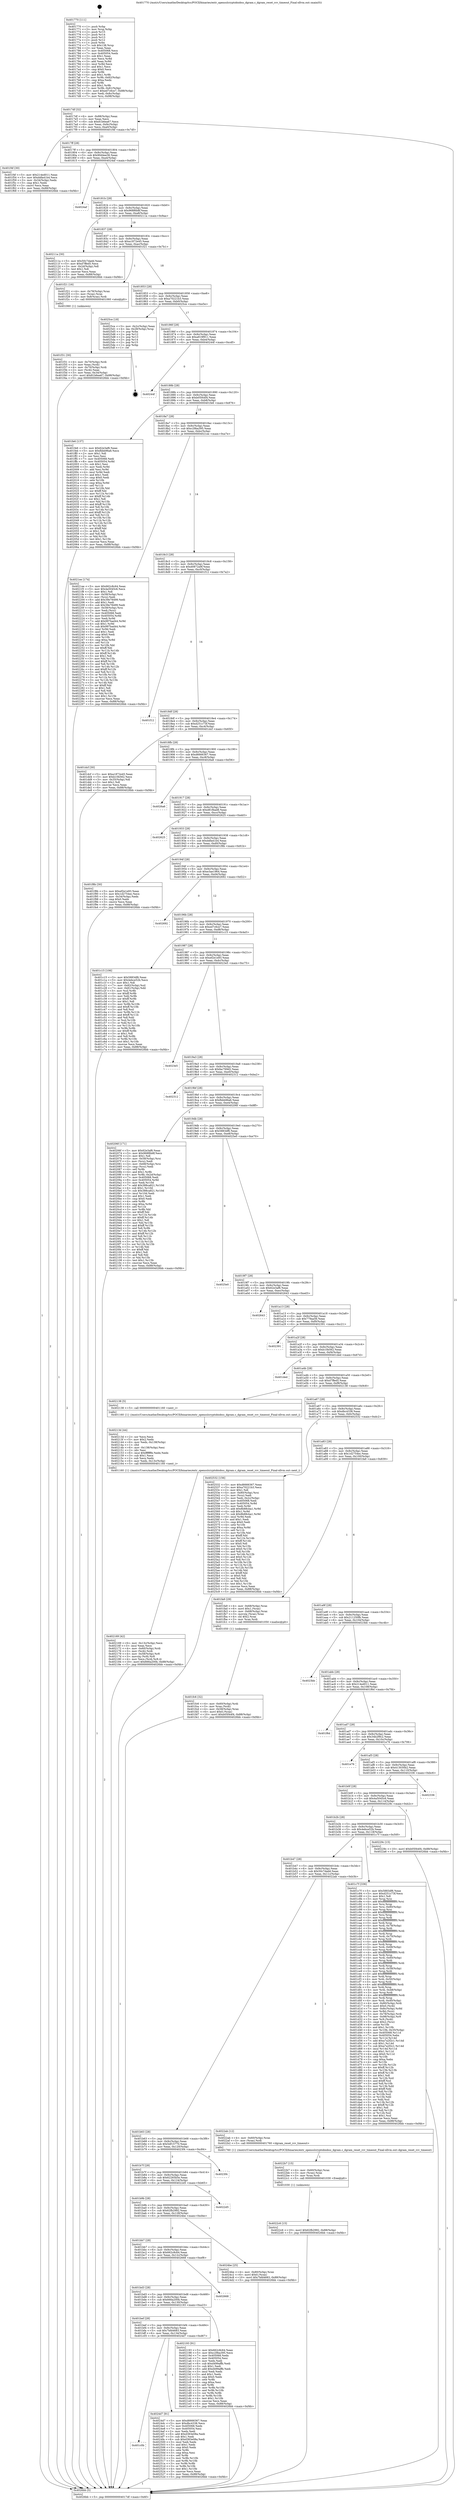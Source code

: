 digraph "0x401770" {
  label = "0x401770 (/mnt/c/Users/mathe/Desktop/tcc/POCII/binaries/extr_opensslcryptobiobss_dgram.c_dgram_reset_rcv_timeout_Final-ollvm.out::main(0))"
  labelloc = "t"
  node[shape=record]

  Entry [label="",width=0.3,height=0.3,shape=circle,fillcolor=black,style=filled]
  "0x4017df" [label="{
     0x4017df [32]\l
     | [instrs]\l
     &nbsp;&nbsp;0x4017df \<+6\>: mov -0x88(%rbp),%eax\l
     &nbsp;&nbsp;0x4017e5 \<+2\>: mov %eax,%ecx\l
     &nbsp;&nbsp;0x4017e7 \<+6\>: sub $0x81b6ea67,%ecx\l
     &nbsp;&nbsp;0x4017ed \<+6\>: mov %eax,-0x9c(%rbp)\l
     &nbsp;&nbsp;0x4017f3 \<+6\>: mov %ecx,-0xa0(%rbp)\l
     &nbsp;&nbsp;0x4017f9 \<+6\>: je 0000000000401f4f \<main+0x7df\>\l
  }"]
  "0x401f4f" [label="{
     0x401f4f [30]\l
     | [instrs]\l
     &nbsp;&nbsp;0x401f4f \<+5\>: mov $0x214ed011,%eax\l
     &nbsp;&nbsp;0x401f54 \<+5\>: mov $0xddfa41b4,%ecx\l
     &nbsp;&nbsp;0x401f59 \<+3\>: mov -0x34(%rbp),%edx\l
     &nbsp;&nbsp;0x401f5c \<+3\>: cmp $0x1,%edx\l
     &nbsp;&nbsp;0x401f5f \<+3\>: cmovl %ecx,%eax\l
     &nbsp;&nbsp;0x401f62 \<+6\>: mov %eax,-0x88(%rbp)\l
     &nbsp;&nbsp;0x401f68 \<+5\>: jmp 00000000004026bb \<main+0xf4b\>\l
  }"]
  "0x4017ff" [label="{
     0x4017ff [28]\l
     | [instrs]\l
     &nbsp;&nbsp;0x4017ff \<+5\>: jmp 0000000000401804 \<main+0x94\>\l
     &nbsp;&nbsp;0x401804 \<+6\>: mov -0x9c(%rbp),%eax\l
     &nbsp;&nbsp;0x40180a \<+5\>: sub $0x90d4ee36,%eax\l
     &nbsp;&nbsp;0x40180f \<+6\>: mov %eax,-0xa4(%rbp)\l
     &nbsp;&nbsp;0x401815 \<+6\>: je 00000000004024af \<main+0xd3f\>\l
  }"]
  Exit [label="",width=0.3,height=0.3,shape=circle,fillcolor=black,style=filled,peripheries=2]
  "0x4024af" [label="{
     0x4024af\l
  }", style=dashed]
  "0x40181b" [label="{
     0x40181b [28]\l
     | [instrs]\l
     &nbsp;&nbsp;0x40181b \<+5\>: jmp 0000000000401820 \<main+0xb0\>\l
     &nbsp;&nbsp;0x401820 \<+6\>: mov -0x9c(%rbp),%eax\l
     &nbsp;&nbsp;0x401826 \<+5\>: sub $0x968f6b8f,%eax\l
     &nbsp;&nbsp;0x40182b \<+6\>: mov %eax,-0xa8(%rbp)\l
     &nbsp;&nbsp;0x401831 \<+6\>: je 000000000040211a \<main+0x9aa\>\l
  }"]
  "0x401c0b" [label="{
     0x401c0b\l
  }", style=dashed]
  "0x40211a" [label="{
     0x40211a [30]\l
     | [instrs]\l
     &nbsp;&nbsp;0x40211a \<+5\>: mov $0x50c7dadd,%eax\l
     &nbsp;&nbsp;0x40211f \<+5\>: mov $0xd7ffed5,%ecx\l
     &nbsp;&nbsp;0x402124 \<+3\>: mov -0x2d(%rbp),%dl\l
     &nbsp;&nbsp;0x402127 \<+3\>: test $0x1,%dl\l
     &nbsp;&nbsp;0x40212a \<+3\>: cmovne %ecx,%eax\l
     &nbsp;&nbsp;0x40212d \<+6\>: mov %eax,-0x88(%rbp)\l
     &nbsp;&nbsp;0x402133 \<+5\>: jmp 00000000004026bb \<main+0xf4b\>\l
  }"]
  "0x401837" [label="{
     0x401837 [28]\l
     | [instrs]\l
     &nbsp;&nbsp;0x401837 \<+5\>: jmp 000000000040183c \<main+0xcc\>\l
     &nbsp;&nbsp;0x40183c \<+6\>: mov -0x9c(%rbp),%eax\l
     &nbsp;&nbsp;0x401842 \<+5\>: sub $0xa1872e45,%eax\l
     &nbsp;&nbsp;0x401847 \<+6\>: mov %eax,-0xac(%rbp)\l
     &nbsp;&nbsp;0x40184d \<+6\>: je 0000000000401f21 \<main+0x7b1\>\l
  }"]
  "0x4024d7" [label="{
     0x4024d7 [91]\l
     | [instrs]\l
     &nbsp;&nbsp;0x4024d7 \<+5\>: mov $0xd6666367,%eax\l
     &nbsp;&nbsp;0x4024dc \<+5\>: mov $0xdbc4338,%ecx\l
     &nbsp;&nbsp;0x4024e1 \<+7\>: mov 0x405068,%edx\l
     &nbsp;&nbsp;0x4024e8 \<+7\>: mov 0x405054,%esi\l
     &nbsp;&nbsp;0x4024ef \<+2\>: mov %edx,%edi\l
     &nbsp;&nbsp;0x4024f1 \<+6\>: add $0xd383e08a,%edi\l
     &nbsp;&nbsp;0x4024f7 \<+3\>: sub $0x1,%edi\l
     &nbsp;&nbsp;0x4024fa \<+6\>: sub $0xd383e08a,%edi\l
     &nbsp;&nbsp;0x402500 \<+3\>: imul %edi,%edx\l
     &nbsp;&nbsp;0x402503 \<+3\>: and $0x1,%edx\l
     &nbsp;&nbsp;0x402506 \<+3\>: cmp $0x0,%edx\l
     &nbsp;&nbsp;0x402509 \<+4\>: sete %r8b\l
     &nbsp;&nbsp;0x40250d \<+3\>: cmp $0xa,%esi\l
     &nbsp;&nbsp;0x402510 \<+4\>: setl %r9b\l
     &nbsp;&nbsp;0x402514 \<+3\>: mov %r8b,%r10b\l
     &nbsp;&nbsp;0x402517 \<+3\>: and %r9b,%r10b\l
     &nbsp;&nbsp;0x40251a \<+3\>: xor %r9b,%r8b\l
     &nbsp;&nbsp;0x40251d \<+3\>: or %r8b,%r10b\l
     &nbsp;&nbsp;0x402520 \<+4\>: test $0x1,%r10b\l
     &nbsp;&nbsp;0x402524 \<+3\>: cmovne %ecx,%eax\l
     &nbsp;&nbsp;0x402527 \<+6\>: mov %eax,-0x88(%rbp)\l
     &nbsp;&nbsp;0x40252d \<+5\>: jmp 00000000004026bb \<main+0xf4b\>\l
  }"]
  "0x401f21" [label="{
     0x401f21 [16]\l
     | [instrs]\l
     &nbsp;&nbsp;0x401f21 \<+4\>: mov -0x78(%rbp),%rax\l
     &nbsp;&nbsp;0x401f25 \<+3\>: mov (%rax),%rax\l
     &nbsp;&nbsp;0x401f28 \<+4\>: mov 0x8(%rax),%rdi\l
     &nbsp;&nbsp;0x401f2c \<+5\>: call 0000000000401060 \<atoi@plt\>\l
     | [calls]\l
     &nbsp;&nbsp;0x401060 \{1\} (unknown)\l
  }"]
  "0x401853" [label="{
     0x401853 [28]\l
     | [instrs]\l
     &nbsp;&nbsp;0x401853 \<+5\>: jmp 0000000000401858 \<main+0xe8\>\l
     &nbsp;&nbsp;0x401858 \<+6\>: mov -0x9c(%rbp),%eax\l
     &nbsp;&nbsp;0x40185e \<+5\>: sub $0xa70221b3,%eax\l
     &nbsp;&nbsp;0x401863 \<+6\>: mov %eax,-0xb0(%rbp)\l
     &nbsp;&nbsp;0x401869 \<+6\>: je 00000000004025ce \<main+0xe5e\>\l
  }"]
  "0x4022c6" [label="{
     0x4022c6 [15]\l
     | [instrs]\l
     &nbsp;&nbsp;0x4022c6 \<+10\>: movl $0x62fb2992,-0x88(%rbp)\l
     &nbsp;&nbsp;0x4022d0 \<+5\>: jmp 00000000004026bb \<main+0xf4b\>\l
  }"]
  "0x4025ce" [label="{
     0x4025ce [18]\l
     | [instrs]\l
     &nbsp;&nbsp;0x4025ce \<+3\>: mov -0x2c(%rbp),%eax\l
     &nbsp;&nbsp;0x4025d1 \<+4\>: lea -0x28(%rbp),%rsp\l
     &nbsp;&nbsp;0x4025d5 \<+1\>: pop %rbx\l
     &nbsp;&nbsp;0x4025d6 \<+2\>: pop %r12\l
     &nbsp;&nbsp;0x4025d8 \<+2\>: pop %r13\l
     &nbsp;&nbsp;0x4025da \<+2\>: pop %r14\l
     &nbsp;&nbsp;0x4025dc \<+2\>: pop %r15\l
     &nbsp;&nbsp;0x4025de \<+1\>: pop %rbp\l
     &nbsp;&nbsp;0x4025df \<+1\>: ret\l
  }"]
  "0x40186f" [label="{
     0x40186f [28]\l
     | [instrs]\l
     &nbsp;&nbsp;0x40186f \<+5\>: jmp 0000000000401874 \<main+0x104\>\l
     &nbsp;&nbsp;0x401874 \<+6\>: mov -0x9c(%rbp),%eax\l
     &nbsp;&nbsp;0x40187a \<+5\>: sub $0xa919f911,%eax\l
     &nbsp;&nbsp;0x40187f \<+6\>: mov %eax,-0xb4(%rbp)\l
     &nbsp;&nbsp;0x401885 \<+6\>: je 000000000040244f \<main+0xcdf\>\l
  }"]
  "0x4022b7" [label="{
     0x4022b7 [15]\l
     | [instrs]\l
     &nbsp;&nbsp;0x4022b7 \<+4\>: mov -0x60(%rbp),%rax\l
     &nbsp;&nbsp;0x4022bb \<+3\>: mov (%rax),%rax\l
     &nbsp;&nbsp;0x4022be \<+3\>: mov %rax,%rdi\l
     &nbsp;&nbsp;0x4022c1 \<+5\>: call 0000000000401030 \<free@plt\>\l
     | [calls]\l
     &nbsp;&nbsp;0x401030 \{1\} (unknown)\l
  }"]
  "0x40244f" [label="{
     0x40244f\l
  }", style=dashed]
  "0x40188b" [label="{
     0x40188b [28]\l
     | [instrs]\l
     &nbsp;&nbsp;0x40188b \<+5\>: jmp 0000000000401890 \<main+0x120\>\l
     &nbsp;&nbsp;0x401890 \<+6\>: mov -0x9c(%rbp),%eax\l
     &nbsp;&nbsp;0x401896 \<+5\>: sub $0xb05f44f4,%eax\l
     &nbsp;&nbsp;0x40189b \<+6\>: mov %eax,-0xb8(%rbp)\l
     &nbsp;&nbsp;0x4018a1 \<+6\>: je 0000000000401fe6 \<main+0x876\>\l
  }"]
  "0x401bef" [label="{
     0x401bef [28]\l
     | [instrs]\l
     &nbsp;&nbsp;0x401bef \<+5\>: jmp 0000000000401bf4 \<main+0x484\>\l
     &nbsp;&nbsp;0x401bf4 \<+6\>: mov -0x9c(%rbp),%eax\l
     &nbsp;&nbsp;0x401bfa \<+5\>: sub $0x7bfd4683,%eax\l
     &nbsp;&nbsp;0x401bff \<+6\>: mov %eax,-0x134(%rbp)\l
     &nbsp;&nbsp;0x401c05 \<+6\>: je 00000000004024d7 \<main+0xd67\>\l
  }"]
  "0x401fe6" [label="{
     0x401fe6 [137]\l
     | [instrs]\l
     &nbsp;&nbsp;0x401fe6 \<+5\>: mov $0x62e3af6,%eax\l
     &nbsp;&nbsp;0x401feb \<+5\>: mov $0xfbbb96a6,%ecx\l
     &nbsp;&nbsp;0x401ff0 \<+2\>: mov $0x1,%dl\l
     &nbsp;&nbsp;0x401ff2 \<+2\>: xor %esi,%esi\l
     &nbsp;&nbsp;0x401ff4 \<+7\>: mov 0x405068,%edi\l
     &nbsp;&nbsp;0x401ffb \<+8\>: mov 0x405054,%r8d\l
     &nbsp;&nbsp;0x402003 \<+3\>: sub $0x1,%esi\l
     &nbsp;&nbsp;0x402006 \<+3\>: mov %edi,%r9d\l
     &nbsp;&nbsp;0x402009 \<+3\>: add %esi,%r9d\l
     &nbsp;&nbsp;0x40200c \<+4\>: imul %r9d,%edi\l
     &nbsp;&nbsp;0x402010 \<+3\>: and $0x1,%edi\l
     &nbsp;&nbsp;0x402013 \<+3\>: cmp $0x0,%edi\l
     &nbsp;&nbsp;0x402016 \<+4\>: sete %r10b\l
     &nbsp;&nbsp;0x40201a \<+4\>: cmp $0xa,%r8d\l
     &nbsp;&nbsp;0x40201e \<+4\>: setl %r11b\l
     &nbsp;&nbsp;0x402022 \<+3\>: mov %r10b,%bl\l
     &nbsp;&nbsp;0x402025 \<+3\>: xor $0xff,%bl\l
     &nbsp;&nbsp;0x402028 \<+3\>: mov %r11b,%r14b\l
     &nbsp;&nbsp;0x40202b \<+4\>: xor $0xff,%r14b\l
     &nbsp;&nbsp;0x40202f \<+3\>: xor $0x1,%dl\l
     &nbsp;&nbsp;0x402032 \<+3\>: mov %bl,%r15b\l
     &nbsp;&nbsp;0x402035 \<+4\>: and $0xff,%r15b\l
     &nbsp;&nbsp;0x402039 \<+3\>: and %dl,%r10b\l
     &nbsp;&nbsp;0x40203c \<+3\>: mov %r14b,%r12b\l
     &nbsp;&nbsp;0x40203f \<+4\>: and $0xff,%r12b\l
     &nbsp;&nbsp;0x402043 \<+3\>: and %dl,%r11b\l
     &nbsp;&nbsp;0x402046 \<+3\>: or %r10b,%r15b\l
     &nbsp;&nbsp;0x402049 \<+3\>: or %r11b,%r12b\l
     &nbsp;&nbsp;0x40204c \<+3\>: xor %r12b,%r15b\l
     &nbsp;&nbsp;0x40204f \<+3\>: or %r14b,%bl\l
     &nbsp;&nbsp;0x402052 \<+3\>: xor $0xff,%bl\l
     &nbsp;&nbsp;0x402055 \<+3\>: or $0x1,%dl\l
     &nbsp;&nbsp;0x402058 \<+2\>: and %dl,%bl\l
     &nbsp;&nbsp;0x40205a \<+3\>: or %bl,%r15b\l
     &nbsp;&nbsp;0x40205d \<+4\>: test $0x1,%r15b\l
     &nbsp;&nbsp;0x402061 \<+3\>: cmovne %ecx,%eax\l
     &nbsp;&nbsp;0x402064 \<+6\>: mov %eax,-0x88(%rbp)\l
     &nbsp;&nbsp;0x40206a \<+5\>: jmp 00000000004026bb \<main+0xf4b\>\l
  }"]
  "0x4018a7" [label="{
     0x4018a7 [28]\l
     | [instrs]\l
     &nbsp;&nbsp;0x4018a7 \<+5\>: jmp 00000000004018ac \<main+0x13c\>\l
     &nbsp;&nbsp;0x4018ac \<+6\>: mov -0x9c(%rbp),%eax\l
     &nbsp;&nbsp;0x4018b2 \<+5\>: sub $0xc29ba395,%eax\l
     &nbsp;&nbsp;0x4018b7 \<+6\>: mov %eax,-0xbc(%rbp)\l
     &nbsp;&nbsp;0x4018bd \<+6\>: je 00000000004021ee \<main+0xa7e\>\l
  }"]
  "0x402193" [label="{
     0x402193 [91]\l
     | [instrs]\l
     &nbsp;&nbsp;0x402193 \<+5\>: mov $0x662c8c64,%eax\l
     &nbsp;&nbsp;0x402198 \<+5\>: mov $0xc29ba395,%ecx\l
     &nbsp;&nbsp;0x40219d \<+7\>: mov 0x405068,%edx\l
     &nbsp;&nbsp;0x4021a4 \<+7\>: mov 0x405054,%esi\l
     &nbsp;&nbsp;0x4021ab \<+2\>: mov %edx,%edi\l
     &nbsp;&nbsp;0x4021ad \<+6\>: sub $0xd499affb,%edi\l
     &nbsp;&nbsp;0x4021b3 \<+3\>: sub $0x1,%edi\l
     &nbsp;&nbsp;0x4021b6 \<+6\>: add $0xd499affb,%edi\l
     &nbsp;&nbsp;0x4021bc \<+3\>: imul %edi,%edx\l
     &nbsp;&nbsp;0x4021bf \<+3\>: and $0x1,%edx\l
     &nbsp;&nbsp;0x4021c2 \<+3\>: cmp $0x0,%edx\l
     &nbsp;&nbsp;0x4021c5 \<+4\>: sete %r8b\l
     &nbsp;&nbsp;0x4021c9 \<+3\>: cmp $0xa,%esi\l
     &nbsp;&nbsp;0x4021cc \<+4\>: setl %r9b\l
     &nbsp;&nbsp;0x4021d0 \<+3\>: mov %r8b,%r10b\l
     &nbsp;&nbsp;0x4021d3 \<+3\>: and %r9b,%r10b\l
     &nbsp;&nbsp;0x4021d6 \<+3\>: xor %r9b,%r8b\l
     &nbsp;&nbsp;0x4021d9 \<+3\>: or %r8b,%r10b\l
     &nbsp;&nbsp;0x4021dc \<+4\>: test $0x1,%r10b\l
     &nbsp;&nbsp;0x4021e0 \<+3\>: cmovne %ecx,%eax\l
     &nbsp;&nbsp;0x4021e3 \<+6\>: mov %eax,-0x88(%rbp)\l
     &nbsp;&nbsp;0x4021e9 \<+5\>: jmp 00000000004026bb \<main+0xf4b\>\l
  }"]
  "0x4021ee" [label="{
     0x4021ee [174]\l
     | [instrs]\l
     &nbsp;&nbsp;0x4021ee \<+5\>: mov $0x662c8c64,%eax\l
     &nbsp;&nbsp;0x4021f3 \<+5\>: mov $0x4a5045c6,%ecx\l
     &nbsp;&nbsp;0x4021f8 \<+2\>: mov $0x1,%dl\l
     &nbsp;&nbsp;0x4021fa \<+4\>: mov -0x58(%rbp),%rsi\l
     &nbsp;&nbsp;0x4021fe \<+2\>: mov (%rsi),%edi\l
     &nbsp;&nbsp;0x402200 \<+6\>: add $0x39e78499,%edi\l
     &nbsp;&nbsp;0x402206 \<+3\>: add $0x1,%edi\l
     &nbsp;&nbsp;0x402209 \<+6\>: sub $0x39e78499,%edi\l
     &nbsp;&nbsp;0x40220f \<+4\>: mov -0x58(%rbp),%rsi\l
     &nbsp;&nbsp;0x402213 \<+2\>: mov %edi,(%rsi)\l
     &nbsp;&nbsp;0x402215 \<+7\>: mov 0x405068,%edi\l
     &nbsp;&nbsp;0x40221c \<+8\>: mov 0x405054,%r8d\l
     &nbsp;&nbsp;0x402224 \<+3\>: mov %edi,%r9d\l
     &nbsp;&nbsp;0x402227 \<+7\>: add $0x997bad44,%r9d\l
     &nbsp;&nbsp;0x40222e \<+4\>: sub $0x1,%r9d\l
     &nbsp;&nbsp;0x402232 \<+7\>: sub $0x997bad44,%r9d\l
     &nbsp;&nbsp;0x402239 \<+4\>: imul %r9d,%edi\l
     &nbsp;&nbsp;0x40223d \<+3\>: and $0x1,%edi\l
     &nbsp;&nbsp;0x402240 \<+3\>: cmp $0x0,%edi\l
     &nbsp;&nbsp;0x402243 \<+4\>: sete %r10b\l
     &nbsp;&nbsp;0x402247 \<+4\>: cmp $0xa,%r8d\l
     &nbsp;&nbsp;0x40224b \<+4\>: setl %r11b\l
     &nbsp;&nbsp;0x40224f \<+3\>: mov %r10b,%bl\l
     &nbsp;&nbsp;0x402252 \<+3\>: xor $0xff,%bl\l
     &nbsp;&nbsp;0x402255 \<+3\>: mov %r11b,%r14b\l
     &nbsp;&nbsp;0x402258 \<+4\>: xor $0xff,%r14b\l
     &nbsp;&nbsp;0x40225c \<+3\>: xor $0x1,%dl\l
     &nbsp;&nbsp;0x40225f \<+3\>: mov %bl,%r15b\l
     &nbsp;&nbsp;0x402262 \<+4\>: and $0xff,%r15b\l
     &nbsp;&nbsp;0x402266 \<+3\>: and %dl,%r10b\l
     &nbsp;&nbsp;0x402269 \<+3\>: mov %r14b,%r12b\l
     &nbsp;&nbsp;0x40226c \<+4\>: and $0xff,%r12b\l
     &nbsp;&nbsp;0x402270 \<+3\>: and %dl,%r11b\l
     &nbsp;&nbsp;0x402273 \<+3\>: or %r10b,%r15b\l
     &nbsp;&nbsp;0x402276 \<+3\>: or %r11b,%r12b\l
     &nbsp;&nbsp;0x402279 \<+3\>: xor %r12b,%r15b\l
     &nbsp;&nbsp;0x40227c \<+3\>: or %r14b,%bl\l
     &nbsp;&nbsp;0x40227f \<+3\>: xor $0xff,%bl\l
     &nbsp;&nbsp;0x402282 \<+3\>: or $0x1,%dl\l
     &nbsp;&nbsp;0x402285 \<+2\>: and %dl,%bl\l
     &nbsp;&nbsp;0x402287 \<+3\>: or %bl,%r15b\l
     &nbsp;&nbsp;0x40228a \<+4\>: test $0x1,%r15b\l
     &nbsp;&nbsp;0x40228e \<+3\>: cmovne %ecx,%eax\l
     &nbsp;&nbsp;0x402291 \<+6\>: mov %eax,-0x88(%rbp)\l
     &nbsp;&nbsp;0x402297 \<+5\>: jmp 00000000004026bb \<main+0xf4b\>\l
  }"]
  "0x4018c3" [label="{
     0x4018c3 [28]\l
     | [instrs]\l
     &nbsp;&nbsp;0x4018c3 \<+5\>: jmp 00000000004018c8 \<main+0x158\>\l
     &nbsp;&nbsp;0x4018c8 \<+6\>: mov -0x9c(%rbp),%eax\l
     &nbsp;&nbsp;0x4018ce \<+5\>: sub $0xd0872a9f,%eax\l
     &nbsp;&nbsp;0x4018d3 \<+6\>: mov %eax,-0xc0(%rbp)\l
     &nbsp;&nbsp;0x4018d9 \<+6\>: je 0000000000401f12 \<main+0x7a2\>\l
  }"]
  "0x401bd3" [label="{
     0x401bd3 [28]\l
     | [instrs]\l
     &nbsp;&nbsp;0x401bd3 \<+5\>: jmp 0000000000401bd8 \<main+0x468\>\l
     &nbsp;&nbsp;0x401bd8 \<+6\>: mov -0x9c(%rbp),%eax\l
     &nbsp;&nbsp;0x401bde \<+5\>: sub $0x666a200b,%eax\l
     &nbsp;&nbsp;0x401be3 \<+6\>: mov %eax,-0x130(%rbp)\l
     &nbsp;&nbsp;0x401be9 \<+6\>: je 0000000000402193 \<main+0xa23\>\l
  }"]
  "0x401f12" [label="{
     0x401f12\l
  }", style=dashed]
  "0x4018df" [label="{
     0x4018df [28]\l
     | [instrs]\l
     &nbsp;&nbsp;0x4018df \<+5\>: jmp 00000000004018e4 \<main+0x174\>\l
     &nbsp;&nbsp;0x4018e4 \<+6\>: mov -0x9c(%rbp),%eax\l
     &nbsp;&nbsp;0x4018ea \<+5\>: sub $0xd251c73f,%eax\l
     &nbsp;&nbsp;0x4018ef \<+6\>: mov %eax,-0xc4(%rbp)\l
     &nbsp;&nbsp;0x4018f5 \<+6\>: je 0000000000401dcf \<main+0x65f\>\l
  }"]
  "0x402668" [label="{
     0x402668\l
  }", style=dashed]
  "0x401dcf" [label="{
     0x401dcf [30]\l
     | [instrs]\l
     &nbsp;&nbsp;0x401dcf \<+5\>: mov $0xa1872e45,%eax\l
     &nbsp;&nbsp;0x401dd4 \<+5\>: mov $0xb10b562,%ecx\l
     &nbsp;&nbsp;0x401dd9 \<+3\>: mov -0x35(%rbp),%dl\l
     &nbsp;&nbsp;0x401ddc \<+3\>: test $0x1,%dl\l
     &nbsp;&nbsp;0x401ddf \<+3\>: cmovne %ecx,%eax\l
     &nbsp;&nbsp;0x401de2 \<+6\>: mov %eax,-0x88(%rbp)\l
     &nbsp;&nbsp;0x401de8 \<+5\>: jmp 00000000004026bb \<main+0xf4b\>\l
  }"]
  "0x4018fb" [label="{
     0x4018fb [28]\l
     | [instrs]\l
     &nbsp;&nbsp;0x4018fb \<+5\>: jmp 0000000000401900 \<main+0x190\>\l
     &nbsp;&nbsp;0x401900 \<+6\>: mov -0x9c(%rbp),%eax\l
     &nbsp;&nbsp;0x401906 \<+5\>: sub $0xd6666367,%eax\l
     &nbsp;&nbsp;0x40190b \<+6\>: mov %eax,-0xc8(%rbp)\l
     &nbsp;&nbsp;0x401911 \<+6\>: je 00000000004026a6 \<main+0xf36\>\l
  }"]
  "0x401bb7" [label="{
     0x401bb7 [28]\l
     | [instrs]\l
     &nbsp;&nbsp;0x401bb7 \<+5\>: jmp 0000000000401bbc \<main+0x44c\>\l
     &nbsp;&nbsp;0x401bbc \<+6\>: mov -0x9c(%rbp),%eax\l
     &nbsp;&nbsp;0x401bc2 \<+5\>: sub $0x662c8c64,%eax\l
     &nbsp;&nbsp;0x401bc7 \<+6\>: mov %eax,-0x12c(%rbp)\l
     &nbsp;&nbsp;0x401bcd \<+6\>: je 0000000000402668 \<main+0xef8\>\l
  }"]
  "0x4026a6" [label="{
     0x4026a6\l
  }", style=dashed]
  "0x401917" [label="{
     0x401917 [28]\l
     | [instrs]\l
     &nbsp;&nbsp;0x401917 \<+5\>: jmp 000000000040191c \<main+0x1ac\>\l
     &nbsp;&nbsp;0x40191c \<+6\>: mov -0x9c(%rbp),%eax\l
     &nbsp;&nbsp;0x401922 \<+5\>: sub $0xd81fbad8,%eax\l
     &nbsp;&nbsp;0x401927 \<+6\>: mov %eax,-0xcc(%rbp)\l
     &nbsp;&nbsp;0x40192d \<+6\>: je 0000000000402625 \<main+0xeb5\>\l
  }"]
  "0x4024be" [label="{
     0x4024be [25]\l
     | [instrs]\l
     &nbsp;&nbsp;0x4024be \<+4\>: mov -0x80(%rbp),%rax\l
     &nbsp;&nbsp;0x4024c2 \<+6\>: movl $0x0,(%rax)\l
     &nbsp;&nbsp;0x4024c8 \<+10\>: movl $0x7bfd4683,-0x88(%rbp)\l
     &nbsp;&nbsp;0x4024d2 \<+5\>: jmp 00000000004026bb \<main+0xf4b\>\l
  }"]
  "0x402625" [label="{
     0x402625\l
  }", style=dashed]
  "0x401933" [label="{
     0x401933 [28]\l
     | [instrs]\l
     &nbsp;&nbsp;0x401933 \<+5\>: jmp 0000000000401938 \<main+0x1c8\>\l
     &nbsp;&nbsp;0x401938 \<+6\>: mov -0x9c(%rbp),%eax\l
     &nbsp;&nbsp;0x40193e \<+5\>: sub $0xddfa41b4,%eax\l
     &nbsp;&nbsp;0x401943 \<+6\>: mov %eax,-0xd0(%rbp)\l
     &nbsp;&nbsp;0x401949 \<+6\>: je 0000000000401f8b \<main+0x81b\>\l
  }"]
  "0x401b9b" [label="{
     0x401b9b [28]\l
     | [instrs]\l
     &nbsp;&nbsp;0x401b9b \<+5\>: jmp 0000000000401ba0 \<main+0x430\>\l
     &nbsp;&nbsp;0x401ba0 \<+6\>: mov -0x9c(%rbp),%eax\l
     &nbsp;&nbsp;0x401ba6 \<+5\>: sub $0x62fb2992,%eax\l
     &nbsp;&nbsp;0x401bab \<+6\>: mov %eax,-0x128(%rbp)\l
     &nbsp;&nbsp;0x401bb1 \<+6\>: je 00000000004024be \<main+0xd4e\>\l
  }"]
  "0x401f8b" [label="{
     0x401f8b [30]\l
     | [instrs]\l
     &nbsp;&nbsp;0x401f8b \<+5\>: mov $0xef2e1e93,%eax\l
     &nbsp;&nbsp;0x401f90 \<+5\>: mov $0x1d2754ec,%ecx\l
     &nbsp;&nbsp;0x401f95 \<+3\>: mov -0x34(%rbp),%edx\l
     &nbsp;&nbsp;0x401f98 \<+3\>: cmp $0x0,%edx\l
     &nbsp;&nbsp;0x401f9b \<+3\>: cmove %ecx,%eax\l
     &nbsp;&nbsp;0x401f9e \<+6\>: mov %eax,-0x88(%rbp)\l
     &nbsp;&nbsp;0x401fa4 \<+5\>: jmp 00000000004026bb \<main+0xf4b\>\l
  }"]
  "0x40194f" [label="{
     0x40194f [28]\l
     | [instrs]\l
     &nbsp;&nbsp;0x40194f \<+5\>: jmp 0000000000401954 \<main+0x1e4\>\l
     &nbsp;&nbsp;0x401954 \<+6\>: mov -0x9c(%rbp),%eax\l
     &nbsp;&nbsp;0x40195a \<+5\>: sub $0xe3ae1964,%eax\l
     &nbsp;&nbsp;0x40195f \<+6\>: mov %eax,-0xd4(%rbp)\l
     &nbsp;&nbsp;0x401965 \<+6\>: je 0000000000402692 \<main+0xf22\>\l
  }"]
  "0x4022d5" [label="{
     0x4022d5\l
  }", style=dashed]
  "0x402692" [label="{
     0x402692\l
  }", style=dashed]
  "0x40196b" [label="{
     0x40196b [28]\l
     | [instrs]\l
     &nbsp;&nbsp;0x40196b \<+5\>: jmp 0000000000401970 \<main+0x200\>\l
     &nbsp;&nbsp;0x401970 \<+6\>: mov -0x9c(%rbp),%eax\l
     &nbsp;&nbsp;0x401976 \<+5\>: sub $0xed7c6ce7,%eax\l
     &nbsp;&nbsp;0x40197b \<+6\>: mov %eax,-0xd8(%rbp)\l
     &nbsp;&nbsp;0x401981 \<+6\>: je 0000000000401c15 \<main+0x4a5\>\l
  }"]
  "0x401b7f" [label="{
     0x401b7f [28]\l
     | [instrs]\l
     &nbsp;&nbsp;0x401b7f \<+5\>: jmp 0000000000401b84 \<main+0x414\>\l
     &nbsp;&nbsp;0x401b84 \<+6\>: mov -0x9c(%rbp),%eax\l
     &nbsp;&nbsp;0x401b8a \<+5\>: sub $0x62265b5e,%eax\l
     &nbsp;&nbsp;0x401b8f \<+6\>: mov %eax,-0x124(%rbp)\l
     &nbsp;&nbsp;0x401b95 \<+6\>: je 00000000004022d5 \<main+0xb65\>\l
  }"]
  "0x401c15" [label="{
     0x401c15 [106]\l
     | [instrs]\l
     &nbsp;&nbsp;0x401c15 \<+5\>: mov $0x5883df6,%eax\l
     &nbsp;&nbsp;0x401c1a \<+5\>: mov $0x4ebce52b,%ecx\l
     &nbsp;&nbsp;0x401c1f \<+2\>: mov $0x1,%dl\l
     &nbsp;&nbsp;0x401c21 \<+7\>: mov -0x82(%rbp),%sil\l
     &nbsp;&nbsp;0x401c28 \<+7\>: mov -0x81(%rbp),%dil\l
     &nbsp;&nbsp;0x401c2f \<+3\>: mov %sil,%r8b\l
     &nbsp;&nbsp;0x401c32 \<+4\>: xor $0xff,%r8b\l
     &nbsp;&nbsp;0x401c36 \<+3\>: mov %dil,%r9b\l
     &nbsp;&nbsp;0x401c39 \<+4\>: xor $0xff,%r9b\l
     &nbsp;&nbsp;0x401c3d \<+3\>: xor $0x1,%dl\l
     &nbsp;&nbsp;0x401c40 \<+3\>: mov %r8b,%r10b\l
     &nbsp;&nbsp;0x401c43 \<+4\>: and $0xff,%r10b\l
     &nbsp;&nbsp;0x401c47 \<+3\>: and %dl,%sil\l
     &nbsp;&nbsp;0x401c4a \<+3\>: mov %r9b,%r11b\l
     &nbsp;&nbsp;0x401c4d \<+4\>: and $0xff,%r11b\l
     &nbsp;&nbsp;0x401c51 \<+3\>: and %dl,%dil\l
     &nbsp;&nbsp;0x401c54 \<+3\>: or %sil,%r10b\l
     &nbsp;&nbsp;0x401c57 \<+3\>: or %dil,%r11b\l
     &nbsp;&nbsp;0x401c5a \<+3\>: xor %r11b,%r10b\l
     &nbsp;&nbsp;0x401c5d \<+3\>: or %r9b,%r8b\l
     &nbsp;&nbsp;0x401c60 \<+4\>: xor $0xff,%r8b\l
     &nbsp;&nbsp;0x401c64 \<+3\>: or $0x1,%dl\l
     &nbsp;&nbsp;0x401c67 \<+3\>: and %dl,%r8b\l
     &nbsp;&nbsp;0x401c6a \<+3\>: or %r8b,%r10b\l
     &nbsp;&nbsp;0x401c6d \<+4\>: test $0x1,%r10b\l
     &nbsp;&nbsp;0x401c71 \<+3\>: cmovne %ecx,%eax\l
     &nbsp;&nbsp;0x401c74 \<+6\>: mov %eax,-0x88(%rbp)\l
     &nbsp;&nbsp;0x401c7a \<+5\>: jmp 00000000004026bb \<main+0xf4b\>\l
  }"]
  "0x401987" [label="{
     0x401987 [28]\l
     | [instrs]\l
     &nbsp;&nbsp;0x401987 \<+5\>: jmp 000000000040198c \<main+0x21c\>\l
     &nbsp;&nbsp;0x40198c \<+6\>: mov -0x9c(%rbp),%eax\l
     &nbsp;&nbsp;0x401992 \<+5\>: sub $0xef2e1e93,%eax\l
     &nbsp;&nbsp;0x401997 \<+6\>: mov %eax,-0xdc(%rbp)\l
     &nbsp;&nbsp;0x40199d \<+6\>: je 00000000004023e5 \<main+0xc75\>\l
  }"]
  "0x4026bb" [label="{
     0x4026bb [5]\l
     | [instrs]\l
     &nbsp;&nbsp;0x4026bb \<+5\>: jmp 00000000004017df \<main+0x6f\>\l
  }"]
  "0x401770" [label="{
     0x401770 [111]\l
     | [instrs]\l
     &nbsp;&nbsp;0x401770 \<+1\>: push %rbp\l
     &nbsp;&nbsp;0x401771 \<+3\>: mov %rsp,%rbp\l
     &nbsp;&nbsp;0x401774 \<+2\>: push %r15\l
     &nbsp;&nbsp;0x401776 \<+2\>: push %r14\l
     &nbsp;&nbsp;0x401778 \<+2\>: push %r13\l
     &nbsp;&nbsp;0x40177a \<+2\>: push %r12\l
     &nbsp;&nbsp;0x40177c \<+1\>: push %rbx\l
     &nbsp;&nbsp;0x40177d \<+7\>: sub $0x138,%rsp\l
     &nbsp;&nbsp;0x401784 \<+2\>: xor %eax,%eax\l
     &nbsp;&nbsp;0x401786 \<+7\>: mov 0x405068,%ecx\l
     &nbsp;&nbsp;0x40178d \<+7\>: mov 0x405054,%edx\l
     &nbsp;&nbsp;0x401794 \<+3\>: sub $0x1,%eax\l
     &nbsp;&nbsp;0x401797 \<+3\>: mov %ecx,%r8d\l
     &nbsp;&nbsp;0x40179a \<+3\>: add %eax,%r8d\l
     &nbsp;&nbsp;0x40179d \<+4\>: imul %r8d,%ecx\l
     &nbsp;&nbsp;0x4017a1 \<+3\>: and $0x1,%ecx\l
     &nbsp;&nbsp;0x4017a4 \<+3\>: cmp $0x0,%ecx\l
     &nbsp;&nbsp;0x4017a7 \<+4\>: sete %r9b\l
     &nbsp;&nbsp;0x4017ab \<+4\>: and $0x1,%r9b\l
     &nbsp;&nbsp;0x4017af \<+7\>: mov %r9b,-0x82(%rbp)\l
     &nbsp;&nbsp;0x4017b6 \<+3\>: cmp $0xa,%edx\l
     &nbsp;&nbsp;0x4017b9 \<+4\>: setl %r9b\l
     &nbsp;&nbsp;0x4017bd \<+4\>: and $0x1,%r9b\l
     &nbsp;&nbsp;0x4017c1 \<+7\>: mov %r9b,-0x81(%rbp)\l
     &nbsp;&nbsp;0x4017c8 \<+10\>: movl $0xed7c6ce7,-0x88(%rbp)\l
     &nbsp;&nbsp;0x4017d2 \<+6\>: mov %edi,-0x8c(%rbp)\l
     &nbsp;&nbsp;0x4017d8 \<+7\>: mov %rsi,-0x98(%rbp)\l
  }"]
  "0x4023f4" [label="{
     0x4023f4\l
  }", style=dashed]
  "0x4023e5" [label="{
     0x4023e5\l
  }", style=dashed]
  "0x4019a3" [label="{
     0x4019a3 [28]\l
     | [instrs]\l
     &nbsp;&nbsp;0x4019a3 \<+5\>: jmp 00000000004019a8 \<main+0x238\>\l
     &nbsp;&nbsp;0x4019a8 \<+6\>: mov -0x9c(%rbp),%eax\l
     &nbsp;&nbsp;0x4019ae \<+5\>: sub $0xfac769d2,%eax\l
     &nbsp;&nbsp;0x4019b3 \<+6\>: mov %eax,-0xe0(%rbp)\l
     &nbsp;&nbsp;0x4019b9 \<+6\>: je 0000000000402312 \<main+0xba2\>\l
  }"]
  "0x401b63" [label="{
     0x401b63 [28]\l
     | [instrs]\l
     &nbsp;&nbsp;0x401b63 \<+5\>: jmp 0000000000401b68 \<main+0x3f8\>\l
     &nbsp;&nbsp;0x401b68 \<+6\>: mov -0x9c(%rbp),%eax\l
     &nbsp;&nbsp;0x401b6e \<+5\>: sub $0x5df15770,%eax\l
     &nbsp;&nbsp;0x401b73 \<+6\>: mov %eax,-0x120(%rbp)\l
     &nbsp;&nbsp;0x401b79 \<+6\>: je 00000000004023f4 \<main+0xc84\>\l
  }"]
  "0x402312" [label="{
     0x402312\l
  }", style=dashed]
  "0x4019bf" [label="{
     0x4019bf [28]\l
     | [instrs]\l
     &nbsp;&nbsp;0x4019bf \<+5\>: jmp 00000000004019c4 \<main+0x254\>\l
     &nbsp;&nbsp;0x4019c4 \<+6\>: mov -0x9c(%rbp),%eax\l
     &nbsp;&nbsp;0x4019ca \<+5\>: sub $0xfbbb96a6,%eax\l
     &nbsp;&nbsp;0x4019cf \<+6\>: mov %eax,-0xe4(%rbp)\l
     &nbsp;&nbsp;0x4019d5 \<+6\>: je 000000000040206f \<main+0x8ff\>\l
  }"]
  "0x4022ab" [label="{
     0x4022ab [12]\l
     | [instrs]\l
     &nbsp;&nbsp;0x4022ab \<+4\>: mov -0x60(%rbp),%rax\l
     &nbsp;&nbsp;0x4022af \<+3\>: mov (%rax),%rdi\l
     &nbsp;&nbsp;0x4022b2 \<+5\>: call 0000000000401760 \<dgram_reset_rcv_timeout\>\l
     | [calls]\l
     &nbsp;&nbsp;0x401760 \{1\} (/mnt/c/Users/mathe/Desktop/tcc/POCII/binaries/extr_opensslcryptobiobss_dgram.c_dgram_reset_rcv_timeout_Final-ollvm.out::dgram_reset_rcv_timeout)\l
  }"]
  "0x40206f" [label="{
     0x40206f [171]\l
     | [instrs]\l
     &nbsp;&nbsp;0x40206f \<+5\>: mov $0x62e3af6,%eax\l
     &nbsp;&nbsp;0x402074 \<+5\>: mov $0x968f6b8f,%ecx\l
     &nbsp;&nbsp;0x402079 \<+2\>: mov $0x1,%dl\l
     &nbsp;&nbsp;0x40207b \<+4\>: mov -0x58(%rbp),%rsi\l
     &nbsp;&nbsp;0x40207f \<+2\>: mov (%rsi),%edi\l
     &nbsp;&nbsp;0x402081 \<+4\>: mov -0x68(%rbp),%rsi\l
     &nbsp;&nbsp;0x402085 \<+2\>: cmp (%rsi),%edi\l
     &nbsp;&nbsp;0x402087 \<+4\>: setl %r8b\l
     &nbsp;&nbsp;0x40208b \<+4\>: and $0x1,%r8b\l
     &nbsp;&nbsp;0x40208f \<+4\>: mov %r8b,-0x2d(%rbp)\l
     &nbsp;&nbsp;0x402093 \<+7\>: mov 0x405068,%edi\l
     &nbsp;&nbsp;0x40209a \<+8\>: mov 0x405054,%r9d\l
     &nbsp;&nbsp;0x4020a2 \<+3\>: mov %edi,%r10d\l
     &nbsp;&nbsp;0x4020a5 \<+7\>: add $0x388ca821,%r10d\l
     &nbsp;&nbsp;0x4020ac \<+4\>: sub $0x1,%r10d\l
     &nbsp;&nbsp;0x4020b0 \<+7\>: sub $0x388ca821,%r10d\l
     &nbsp;&nbsp;0x4020b7 \<+4\>: imul %r10d,%edi\l
     &nbsp;&nbsp;0x4020bb \<+3\>: and $0x1,%edi\l
     &nbsp;&nbsp;0x4020be \<+3\>: cmp $0x0,%edi\l
     &nbsp;&nbsp;0x4020c1 \<+4\>: sete %r8b\l
     &nbsp;&nbsp;0x4020c5 \<+4\>: cmp $0xa,%r9d\l
     &nbsp;&nbsp;0x4020c9 \<+4\>: setl %r11b\l
     &nbsp;&nbsp;0x4020cd \<+3\>: mov %r8b,%bl\l
     &nbsp;&nbsp;0x4020d0 \<+3\>: xor $0xff,%bl\l
     &nbsp;&nbsp;0x4020d3 \<+3\>: mov %r11b,%r14b\l
     &nbsp;&nbsp;0x4020d6 \<+4\>: xor $0xff,%r14b\l
     &nbsp;&nbsp;0x4020da \<+3\>: xor $0x1,%dl\l
     &nbsp;&nbsp;0x4020dd \<+3\>: mov %bl,%r15b\l
     &nbsp;&nbsp;0x4020e0 \<+4\>: and $0xff,%r15b\l
     &nbsp;&nbsp;0x4020e4 \<+3\>: and %dl,%r8b\l
     &nbsp;&nbsp;0x4020e7 \<+3\>: mov %r14b,%r12b\l
     &nbsp;&nbsp;0x4020ea \<+4\>: and $0xff,%r12b\l
     &nbsp;&nbsp;0x4020ee \<+3\>: and %dl,%r11b\l
     &nbsp;&nbsp;0x4020f1 \<+3\>: or %r8b,%r15b\l
     &nbsp;&nbsp;0x4020f4 \<+3\>: or %r11b,%r12b\l
     &nbsp;&nbsp;0x4020f7 \<+3\>: xor %r12b,%r15b\l
     &nbsp;&nbsp;0x4020fa \<+3\>: or %r14b,%bl\l
     &nbsp;&nbsp;0x4020fd \<+3\>: xor $0xff,%bl\l
     &nbsp;&nbsp;0x402100 \<+3\>: or $0x1,%dl\l
     &nbsp;&nbsp;0x402103 \<+2\>: and %dl,%bl\l
     &nbsp;&nbsp;0x402105 \<+3\>: or %bl,%r15b\l
     &nbsp;&nbsp;0x402108 \<+4\>: test $0x1,%r15b\l
     &nbsp;&nbsp;0x40210c \<+3\>: cmovne %ecx,%eax\l
     &nbsp;&nbsp;0x40210f \<+6\>: mov %eax,-0x88(%rbp)\l
     &nbsp;&nbsp;0x402115 \<+5\>: jmp 00000000004026bb \<main+0xf4b\>\l
  }"]
  "0x4019db" [label="{
     0x4019db [28]\l
     | [instrs]\l
     &nbsp;&nbsp;0x4019db \<+5\>: jmp 00000000004019e0 \<main+0x270\>\l
     &nbsp;&nbsp;0x4019e0 \<+6\>: mov -0x9c(%rbp),%eax\l
     &nbsp;&nbsp;0x4019e6 \<+5\>: sub $0x5883df6,%eax\l
     &nbsp;&nbsp;0x4019eb \<+6\>: mov %eax,-0xe8(%rbp)\l
     &nbsp;&nbsp;0x4019f1 \<+6\>: je 00000000004025e0 \<main+0xe70\>\l
  }"]
  "0x402169" [label="{
     0x402169 [42]\l
     | [instrs]\l
     &nbsp;&nbsp;0x402169 \<+6\>: mov -0x13c(%rbp),%ecx\l
     &nbsp;&nbsp;0x40216f \<+3\>: imul %eax,%ecx\l
     &nbsp;&nbsp;0x402172 \<+4\>: mov -0x60(%rbp),%rdi\l
     &nbsp;&nbsp;0x402176 \<+3\>: mov (%rdi),%rdi\l
     &nbsp;&nbsp;0x402179 \<+4\>: mov -0x58(%rbp),%r8\l
     &nbsp;&nbsp;0x40217d \<+3\>: movslq (%r8),%r8\l
     &nbsp;&nbsp;0x402180 \<+4\>: mov %ecx,(%rdi,%r8,4)\l
     &nbsp;&nbsp;0x402184 \<+10\>: movl $0x666a200b,-0x88(%rbp)\l
     &nbsp;&nbsp;0x40218e \<+5\>: jmp 00000000004026bb \<main+0xf4b\>\l
  }"]
  "0x4025e0" [label="{
     0x4025e0\l
  }", style=dashed]
  "0x4019f7" [label="{
     0x4019f7 [28]\l
     | [instrs]\l
     &nbsp;&nbsp;0x4019f7 \<+5\>: jmp 00000000004019fc \<main+0x28c\>\l
     &nbsp;&nbsp;0x4019fc \<+6\>: mov -0x9c(%rbp),%eax\l
     &nbsp;&nbsp;0x401a02 \<+5\>: sub $0x62e3af6,%eax\l
     &nbsp;&nbsp;0x401a07 \<+6\>: mov %eax,-0xec(%rbp)\l
     &nbsp;&nbsp;0x401a0d \<+6\>: je 0000000000402643 \<main+0xed3\>\l
  }"]
  "0x40213d" [label="{
     0x40213d [44]\l
     | [instrs]\l
     &nbsp;&nbsp;0x40213d \<+2\>: xor %ecx,%ecx\l
     &nbsp;&nbsp;0x40213f \<+5\>: mov $0x2,%edx\l
     &nbsp;&nbsp;0x402144 \<+6\>: mov %edx,-0x138(%rbp)\l
     &nbsp;&nbsp;0x40214a \<+1\>: cltd\l
     &nbsp;&nbsp;0x40214b \<+6\>: mov -0x138(%rbp),%esi\l
     &nbsp;&nbsp;0x402151 \<+2\>: idiv %esi\l
     &nbsp;&nbsp;0x402153 \<+6\>: imul $0xfffffffe,%edx,%edx\l
     &nbsp;&nbsp;0x402159 \<+3\>: sub $0x1,%ecx\l
     &nbsp;&nbsp;0x40215c \<+2\>: sub %ecx,%edx\l
     &nbsp;&nbsp;0x40215e \<+6\>: mov %edx,-0x13c(%rbp)\l
     &nbsp;&nbsp;0x402164 \<+5\>: call 0000000000401160 \<next_i\>\l
     | [calls]\l
     &nbsp;&nbsp;0x401160 \{1\} (/mnt/c/Users/mathe/Desktop/tcc/POCII/binaries/extr_opensslcryptobiobss_dgram.c_dgram_reset_rcv_timeout_Final-ollvm.out::next_i)\l
  }"]
  "0x402643" [label="{
     0x402643\l
  }", style=dashed]
  "0x401a13" [label="{
     0x401a13 [28]\l
     | [instrs]\l
     &nbsp;&nbsp;0x401a13 \<+5\>: jmp 0000000000401a18 \<main+0x2a8\>\l
     &nbsp;&nbsp;0x401a18 \<+6\>: mov -0x9c(%rbp),%eax\l
     &nbsp;&nbsp;0x401a1e \<+5\>: sub $0x779aa56,%eax\l
     &nbsp;&nbsp;0x401a23 \<+6\>: mov %eax,-0xf0(%rbp)\l
     &nbsp;&nbsp;0x401a29 \<+6\>: je 0000000000402391 \<main+0xc21\>\l
  }"]
  "0x401fc6" [label="{
     0x401fc6 [32]\l
     | [instrs]\l
     &nbsp;&nbsp;0x401fc6 \<+4\>: mov -0x60(%rbp),%rdi\l
     &nbsp;&nbsp;0x401fca \<+3\>: mov %rax,(%rdi)\l
     &nbsp;&nbsp;0x401fcd \<+4\>: mov -0x58(%rbp),%rax\l
     &nbsp;&nbsp;0x401fd1 \<+6\>: movl $0x0,(%rax)\l
     &nbsp;&nbsp;0x401fd7 \<+10\>: movl $0xb05f44f4,-0x88(%rbp)\l
     &nbsp;&nbsp;0x401fe1 \<+5\>: jmp 00000000004026bb \<main+0xf4b\>\l
  }"]
  "0x402391" [label="{
     0x402391\l
  }", style=dashed]
  "0x401a2f" [label="{
     0x401a2f [28]\l
     | [instrs]\l
     &nbsp;&nbsp;0x401a2f \<+5\>: jmp 0000000000401a34 \<main+0x2c4\>\l
     &nbsp;&nbsp;0x401a34 \<+6\>: mov -0x9c(%rbp),%eax\l
     &nbsp;&nbsp;0x401a3a \<+5\>: sub $0xb10b562,%eax\l
     &nbsp;&nbsp;0x401a3f \<+6\>: mov %eax,-0xf4(%rbp)\l
     &nbsp;&nbsp;0x401a45 \<+6\>: je 0000000000401ded \<main+0x67d\>\l
  }"]
  "0x401f31" [label="{
     0x401f31 [30]\l
     | [instrs]\l
     &nbsp;&nbsp;0x401f31 \<+4\>: mov -0x70(%rbp),%rdi\l
     &nbsp;&nbsp;0x401f35 \<+2\>: mov %eax,(%rdi)\l
     &nbsp;&nbsp;0x401f37 \<+4\>: mov -0x70(%rbp),%rdi\l
     &nbsp;&nbsp;0x401f3b \<+2\>: mov (%rdi),%eax\l
     &nbsp;&nbsp;0x401f3d \<+3\>: mov %eax,-0x34(%rbp)\l
     &nbsp;&nbsp;0x401f40 \<+10\>: movl $0x81b6ea67,-0x88(%rbp)\l
     &nbsp;&nbsp;0x401f4a \<+5\>: jmp 00000000004026bb \<main+0xf4b\>\l
  }"]
  "0x401ded" [label="{
     0x401ded\l
  }", style=dashed]
  "0x401a4b" [label="{
     0x401a4b [28]\l
     | [instrs]\l
     &nbsp;&nbsp;0x401a4b \<+5\>: jmp 0000000000401a50 \<main+0x2e0\>\l
     &nbsp;&nbsp;0x401a50 \<+6\>: mov -0x9c(%rbp),%eax\l
     &nbsp;&nbsp;0x401a56 \<+5\>: sub $0xd7ffed5,%eax\l
     &nbsp;&nbsp;0x401a5b \<+6\>: mov %eax,-0xf8(%rbp)\l
     &nbsp;&nbsp;0x401a61 \<+6\>: je 0000000000402138 \<main+0x9c8\>\l
  }"]
  "0x401b47" [label="{
     0x401b47 [28]\l
     | [instrs]\l
     &nbsp;&nbsp;0x401b47 \<+5\>: jmp 0000000000401b4c \<main+0x3dc\>\l
     &nbsp;&nbsp;0x401b4c \<+6\>: mov -0x9c(%rbp),%eax\l
     &nbsp;&nbsp;0x401b52 \<+5\>: sub $0x50c7dadd,%eax\l
     &nbsp;&nbsp;0x401b57 \<+6\>: mov %eax,-0x11c(%rbp)\l
     &nbsp;&nbsp;0x401b5d \<+6\>: je 00000000004022ab \<main+0xb3b\>\l
  }"]
  "0x402138" [label="{
     0x402138 [5]\l
     | [instrs]\l
     &nbsp;&nbsp;0x402138 \<+5\>: call 0000000000401160 \<next_i\>\l
     | [calls]\l
     &nbsp;&nbsp;0x401160 \{1\} (/mnt/c/Users/mathe/Desktop/tcc/POCII/binaries/extr_opensslcryptobiobss_dgram.c_dgram_reset_rcv_timeout_Final-ollvm.out::next_i)\l
  }"]
  "0x401a67" [label="{
     0x401a67 [28]\l
     | [instrs]\l
     &nbsp;&nbsp;0x401a67 \<+5\>: jmp 0000000000401a6c \<main+0x2fc\>\l
     &nbsp;&nbsp;0x401a6c \<+6\>: mov -0x9c(%rbp),%eax\l
     &nbsp;&nbsp;0x401a72 \<+5\>: sub $0xdbc4338,%eax\l
     &nbsp;&nbsp;0x401a77 \<+6\>: mov %eax,-0xfc(%rbp)\l
     &nbsp;&nbsp;0x401a7d \<+6\>: je 0000000000402532 \<main+0xdc2\>\l
  }"]
  "0x401c7f" [label="{
     0x401c7f [336]\l
     | [instrs]\l
     &nbsp;&nbsp;0x401c7f \<+5\>: mov $0x5883df6,%eax\l
     &nbsp;&nbsp;0x401c84 \<+5\>: mov $0xd251c73f,%ecx\l
     &nbsp;&nbsp;0x401c89 \<+2\>: mov $0x1,%dl\l
     &nbsp;&nbsp;0x401c8b \<+3\>: mov %rsp,%rsi\l
     &nbsp;&nbsp;0x401c8e \<+4\>: add $0xfffffffffffffff0,%rsi\l
     &nbsp;&nbsp;0x401c92 \<+3\>: mov %rsi,%rsp\l
     &nbsp;&nbsp;0x401c95 \<+4\>: mov %rsi,-0x80(%rbp)\l
     &nbsp;&nbsp;0x401c99 \<+3\>: mov %rsp,%rsi\l
     &nbsp;&nbsp;0x401c9c \<+4\>: add $0xfffffffffffffff0,%rsi\l
     &nbsp;&nbsp;0x401ca0 \<+3\>: mov %rsi,%rsp\l
     &nbsp;&nbsp;0x401ca3 \<+3\>: mov %rsp,%rdi\l
     &nbsp;&nbsp;0x401ca6 \<+4\>: add $0xfffffffffffffff0,%rdi\l
     &nbsp;&nbsp;0x401caa \<+3\>: mov %rdi,%rsp\l
     &nbsp;&nbsp;0x401cad \<+4\>: mov %rdi,-0x78(%rbp)\l
     &nbsp;&nbsp;0x401cb1 \<+3\>: mov %rsp,%rdi\l
     &nbsp;&nbsp;0x401cb4 \<+4\>: add $0xfffffffffffffff0,%rdi\l
     &nbsp;&nbsp;0x401cb8 \<+3\>: mov %rdi,%rsp\l
     &nbsp;&nbsp;0x401cbb \<+4\>: mov %rdi,-0x70(%rbp)\l
     &nbsp;&nbsp;0x401cbf \<+3\>: mov %rsp,%rdi\l
     &nbsp;&nbsp;0x401cc2 \<+4\>: add $0xfffffffffffffff0,%rdi\l
     &nbsp;&nbsp;0x401cc6 \<+3\>: mov %rdi,%rsp\l
     &nbsp;&nbsp;0x401cc9 \<+4\>: mov %rdi,-0x68(%rbp)\l
     &nbsp;&nbsp;0x401ccd \<+3\>: mov %rsp,%rdi\l
     &nbsp;&nbsp;0x401cd0 \<+4\>: add $0xfffffffffffffff0,%rdi\l
     &nbsp;&nbsp;0x401cd4 \<+3\>: mov %rdi,%rsp\l
     &nbsp;&nbsp;0x401cd7 \<+4\>: mov %rdi,-0x60(%rbp)\l
     &nbsp;&nbsp;0x401cdb \<+3\>: mov %rsp,%rdi\l
     &nbsp;&nbsp;0x401cde \<+4\>: add $0xfffffffffffffff0,%rdi\l
     &nbsp;&nbsp;0x401ce2 \<+3\>: mov %rdi,%rsp\l
     &nbsp;&nbsp;0x401ce5 \<+4\>: mov %rdi,-0x58(%rbp)\l
     &nbsp;&nbsp;0x401ce9 \<+3\>: mov %rsp,%rdi\l
     &nbsp;&nbsp;0x401cec \<+4\>: add $0xfffffffffffffff0,%rdi\l
     &nbsp;&nbsp;0x401cf0 \<+3\>: mov %rdi,%rsp\l
     &nbsp;&nbsp;0x401cf3 \<+4\>: mov %rdi,-0x50(%rbp)\l
     &nbsp;&nbsp;0x401cf7 \<+3\>: mov %rsp,%rdi\l
     &nbsp;&nbsp;0x401cfa \<+4\>: add $0xfffffffffffffff0,%rdi\l
     &nbsp;&nbsp;0x401cfe \<+3\>: mov %rdi,%rsp\l
     &nbsp;&nbsp;0x401d01 \<+4\>: mov %rdi,-0x48(%rbp)\l
     &nbsp;&nbsp;0x401d05 \<+3\>: mov %rsp,%rdi\l
     &nbsp;&nbsp;0x401d08 \<+4\>: add $0xfffffffffffffff0,%rdi\l
     &nbsp;&nbsp;0x401d0c \<+3\>: mov %rdi,%rsp\l
     &nbsp;&nbsp;0x401d0f \<+4\>: mov %rdi,-0x40(%rbp)\l
     &nbsp;&nbsp;0x401d13 \<+4\>: mov -0x80(%rbp),%rdi\l
     &nbsp;&nbsp;0x401d17 \<+6\>: movl $0x0,(%rdi)\l
     &nbsp;&nbsp;0x401d1d \<+7\>: mov -0x8c(%rbp),%r8d\l
     &nbsp;&nbsp;0x401d24 \<+3\>: mov %r8d,(%rsi)\l
     &nbsp;&nbsp;0x401d27 \<+4\>: mov -0x78(%rbp),%rdi\l
     &nbsp;&nbsp;0x401d2b \<+7\>: mov -0x98(%rbp),%r9\l
     &nbsp;&nbsp;0x401d32 \<+3\>: mov %r9,(%rdi)\l
     &nbsp;&nbsp;0x401d35 \<+3\>: cmpl $0x2,(%rsi)\l
     &nbsp;&nbsp;0x401d38 \<+4\>: setne %r10b\l
     &nbsp;&nbsp;0x401d3c \<+4\>: and $0x1,%r10b\l
     &nbsp;&nbsp;0x401d40 \<+4\>: mov %r10b,-0x35(%rbp)\l
     &nbsp;&nbsp;0x401d44 \<+8\>: mov 0x405068,%r11d\l
     &nbsp;&nbsp;0x401d4c \<+7\>: mov 0x405054,%ebx\l
     &nbsp;&nbsp;0x401d53 \<+3\>: mov %r11d,%r14d\l
     &nbsp;&nbsp;0x401d56 \<+7\>: add $0xa7a2f2c1,%r14d\l
     &nbsp;&nbsp;0x401d5d \<+4\>: sub $0x1,%r14d\l
     &nbsp;&nbsp;0x401d61 \<+7\>: sub $0xa7a2f2c1,%r14d\l
     &nbsp;&nbsp;0x401d68 \<+4\>: imul %r14d,%r11d\l
     &nbsp;&nbsp;0x401d6c \<+4\>: and $0x1,%r11d\l
     &nbsp;&nbsp;0x401d70 \<+4\>: cmp $0x0,%r11d\l
     &nbsp;&nbsp;0x401d74 \<+4\>: sete %r10b\l
     &nbsp;&nbsp;0x401d78 \<+3\>: cmp $0xa,%ebx\l
     &nbsp;&nbsp;0x401d7b \<+4\>: setl %r15b\l
     &nbsp;&nbsp;0x401d7f \<+3\>: mov %r10b,%r12b\l
     &nbsp;&nbsp;0x401d82 \<+4\>: xor $0xff,%r12b\l
     &nbsp;&nbsp;0x401d86 \<+3\>: mov %r15b,%r13b\l
     &nbsp;&nbsp;0x401d89 \<+4\>: xor $0xff,%r13b\l
     &nbsp;&nbsp;0x401d8d \<+3\>: xor $0x1,%dl\l
     &nbsp;&nbsp;0x401d90 \<+3\>: mov %r12b,%sil\l
     &nbsp;&nbsp;0x401d93 \<+4\>: and $0xff,%sil\l
     &nbsp;&nbsp;0x401d97 \<+3\>: and %dl,%r10b\l
     &nbsp;&nbsp;0x401d9a \<+3\>: mov %r13b,%dil\l
     &nbsp;&nbsp;0x401d9d \<+4\>: and $0xff,%dil\l
     &nbsp;&nbsp;0x401da1 \<+3\>: and %dl,%r15b\l
     &nbsp;&nbsp;0x401da4 \<+3\>: or %r10b,%sil\l
     &nbsp;&nbsp;0x401da7 \<+3\>: or %r15b,%dil\l
     &nbsp;&nbsp;0x401daa \<+3\>: xor %dil,%sil\l
     &nbsp;&nbsp;0x401dad \<+3\>: or %r13b,%r12b\l
     &nbsp;&nbsp;0x401db0 \<+4\>: xor $0xff,%r12b\l
     &nbsp;&nbsp;0x401db4 \<+3\>: or $0x1,%dl\l
     &nbsp;&nbsp;0x401db7 \<+3\>: and %dl,%r12b\l
     &nbsp;&nbsp;0x401dba \<+3\>: or %r12b,%sil\l
     &nbsp;&nbsp;0x401dbd \<+4\>: test $0x1,%sil\l
     &nbsp;&nbsp;0x401dc1 \<+3\>: cmovne %ecx,%eax\l
     &nbsp;&nbsp;0x401dc4 \<+6\>: mov %eax,-0x88(%rbp)\l
     &nbsp;&nbsp;0x401dca \<+5\>: jmp 00000000004026bb \<main+0xf4b\>\l
  }"]
  "0x402532" [label="{
     0x402532 [156]\l
     | [instrs]\l
     &nbsp;&nbsp;0x402532 \<+5\>: mov $0xd6666367,%eax\l
     &nbsp;&nbsp;0x402537 \<+5\>: mov $0xa70221b3,%ecx\l
     &nbsp;&nbsp;0x40253c \<+2\>: mov $0x1,%dl\l
     &nbsp;&nbsp;0x40253e \<+4\>: mov -0x80(%rbp),%rsi\l
     &nbsp;&nbsp;0x402542 \<+2\>: mov (%rsi),%edi\l
     &nbsp;&nbsp;0x402544 \<+3\>: mov %edi,-0x2c(%rbp)\l
     &nbsp;&nbsp;0x402547 \<+7\>: mov 0x405068,%edi\l
     &nbsp;&nbsp;0x40254e \<+8\>: mov 0x405054,%r8d\l
     &nbsp;&nbsp;0x402556 \<+3\>: mov %edi,%r9d\l
     &nbsp;&nbsp;0x402559 \<+7\>: add $0x8b88cba1,%r9d\l
     &nbsp;&nbsp;0x402560 \<+4\>: sub $0x1,%r9d\l
     &nbsp;&nbsp;0x402564 \<+7\>: sub $0x8b88cba1,%r9d\l
     &nbsp;&nbsp;0x40256b \<+4\>: imul %r9d,%edi\l
     &nbsp;&nbsp;0x40256f \<+3\>: and $0x1,%edi\l
     &nbsp;&nbsp;0x402572 \<+3\>: cmp $0x0,%edi\l
     &nbsp;&nbsp;0x402575 \<+4\>: sete %r10b\l
     &nbsp;&nbsp;0x402579 \<+4\>: cmp $0xa,%r8d\l
     &nbsp;&nbsp;0x40257d \<+4\>: setl %r11b\l
     &nbsp;&nbsp;0x402581 \<+3\>: mov %r10b,%bl\l
     &nbsp;&nbsp;0x402584 \<+3\>: xor $0xff,%bl\l
     &nbsp;&nbsp;0x402587 \<+3\>: mov %r11b,%r14b\l
     &nbsp;&nbsp;0x40258a \<+4\>: xor $0xff,%r14b\l
     &nbsp;&nbsp;0x40258e \<+3\>: xor $0x0,%dl\l
     &nbsp;&nbsp;0x402591 \<+3\>: mov %bl,%r15b\l
     &nbsp;&nbsp;0x402594 \<+4\>: and $0x0,%r15b\l
     &nbsp;&nbsp;0x402598 \<+3\>: and %dl,%r10b\l
     &nbsp;&nbsp;0x40259b \<+3\>: mov %r14b,%r12b\l
     &nbsp;&nbsp;0x40259e \<+4\>: and $0x0,%r12b\l
     &nbsp;&nbsp;0x4025a2 \<+3\>: and %dl,%r11b\l
     &nbsp;&nbsp;0x4025a5 \<+3\>: or %r10b,%r15b\l
     &nbsp;&nbsp;0x4025a8 \<+3\>: or %r11b,%r12b\l
     &nbsp;&nbsp;0x4025ab \<+3\>: xor %r12b,%r15b\l
     &nbsp;&nbsp;0x4025ae \<+3\>: or %r14b,%bl\l
     &nbsp;&nbsp;0x4025b1 \<+3\>: xor $0xff,%bl\l
     &nbsp;&nbsp;0x4025b4 \<+3\>: or $0x0,%dl\l
     &nbsp;&nbsp;0x4025b7 \<+2\>: and %dl,%bl\l
     &nbsp;&nbsp;0x4025b9 \<+3\>: or %bl,%r15b\l
     &nbsp;&nbsp;0x4025bc \<+4\>: test $0x1,%r15b\l
     &nbsp;&nbsp;0x4025c0 \<+3\>: cmovne %ecx,%eax\l
     &nbsp;&nbsp;0x4025c3 \<+6\>: mov %eax,-0x88(%rbp)\l
     &nbsp;&nbsp;0x4025c9 \<+5\>: jmp 00000000004026bb \<main+0xf4b\>\l
  }"]
  "0x401a83" [label="{
     0x401a83 [28]\l
     | [instrs]\l
     &nbsp;&nbsp;0x401a83 \<+5\>: jmp 0000000000401a88 \<main+0x318\>\l
     &nbsp;&nbsp;0x401a88 \<+6\>: mov -0x9c(%rbp),%eax\l
     &nbsp;&nbsp;0x401a8e \<+5\>: sub $0x1d2754ec,%eax\l
     &nbsp;&nbsp;0x401a93 \<+6\>: mov %eax,-0x100(%rbp)\l
     &nbsp;&nbsp;0x401a99 \<+6\>: je 0000000000401fa9 \<main+0x839\>\l
  }"]
  "0x401b2b" [label="{
     0x401b2b [28]\l
     | [instrs]\l
     &nbsp;&nbsp;0x401b2b \<+5\>: jmp 0000000000401b30 \<main+0x3c0\>\l
     &nbsp;&nbsp;0x401b30 \<+6\>: mov -0x9c(%rbp),%eax\l
     &nbsp;&nbsp;0x401b36 \<+5\>: sub $0x4ebce52b,%eax\l
     &nbsp;&nbsp;0x401b3b \<+6\>: mov %eax,-0x118(%rbp)\l
     &nbsp;&nbsp;0x401b41 \<+6\>: je 0000000000401c7f \<main+0x50f\>\l
  }"]
  "0x401fa9" [label="{
     0x401fa9 [29]\l
     | [instrs]\l
     &nbsp;&nbsp;0x401fa9 \<+4\>: mov -0x68(%rbp),%rax\l
     &nbsp;&nbsp;0x401fad \<+6\>: movl $0x1,(%rax)\l
     &nbsp;&nbsp;0x401fb3 \<+4\>: mov -0x68(%rbp),%rax\l
     &nbsp;&nbsp;0x401fb7 \<+3\>: movslq (%rax),%rax\l
     &nbsp;&nbsp;0x401fba \<+4\>: shl $0x2,%rax\l
     &nbsp;&nbsp;0x401fbe \<+3\>: mov %rax,%rdi\l
     &nbsp;&nbsp;0x401fc1 \<+5\>: call 0000000000401050 \<malloc@plt\>\l
     | [calls]\l
     &nbsp;&nbsp;0x401050 \{1\} (unknown)\l
  }"]
  "0x401a9f" [label="{
     0x401a9f [28]\l
     | [instrs]\l
     &nbsp;&nbsp;0x401a9f \<+5\>: jmp 0000000000401aa4 \<main+0x334\>\l
     &nbsp;&nbsp;0x401aa4 \<+6\>: mov -0x9c(%rbp),%eax\l
     &nbsp;&nbsp;0x401aaa \<+5\>: sub $0x211250fb,%eax\l
     &nbsp;&nbsp;0x401aaf \<+6\>: mov %eax,-0x104(%rbp)\l
     &nbsp;&nbsp;0x401ab5 \<+6\>: je 00000000004023bb \<main+0xc4b\>\l
  }"]
  "0x40229c" [label="{
     0x40229c [15]\l
     | [instrs]\l
     &nbsp;&nbsp;0x40229c \<+10\>: movl $0xb05f44f4,-0x88(%rbp)\l
     &nbsp;&nbsp;0x4022a6 \<+5\>: jmp 00000000004026bb \<main+0xf4b\>\l
  }"]
  "0x4023bb" [label="{
     0x4023bb\l
  }", style=dashed]
  "0x401abb" [label="{
     0x401abb [28]\l
     | [instrs]\l
     &nbsp;&nbsp;0x401abb \<+5\>: jmp 0000000000401ac0 \<main+0x350\>\l
     &nbsp;&nbsp;0x401ac0 \<+6\>: mov -0x9c(%rbp),%eax\l
     &nbsp;&nbsp;0x401ac6 \<+5\>: sub $0x214ed011,%eax\l
     &nbsp;&nbsp;0x401acb \<+6\>: mov %eax,-0x108(%rbp)\l
     &nbsp;&nbsp;0x401ad1 \<+6\>: je 0000000000401f6d \<main+0x7fd\>\l
  }"]
  "0x401b0f" [label="{
     0x401b0f [28]\l
     | [instrs]\l
     &nbsp;&nbsp;0x401b0f \<+5\>: jmp 0000000000401b14 \<main+0x3a4\>\l
     &nbsp;&nbsp;0x401b14 \<+6\>: mov -0x9c(%rbp),%eax\l
     &nbsp;&nbsp;0x401b1a \<+5\>: sub $0x4a5045c6,%eax\l
     &nbsp;&nbsp;0x401b1f \<+6\>: mov %eax,-0x114(%rbp)\l
     &nbsp;&nbsp;0x401b25 \<+6\>: je 000000000040229c \<main+0xb2c\>\l
  }"]
  "0x401f6d" [label="{
     0x401f6d\l
  }", style=dashed]
  "0x401ad7" [label="{
     0x401ad7 [28]\l
     | [instrs]\l
     &nbsp;&nbsp;0x401ad7 \<+5\>: jmp 0000000000401adc \<main+0x36c\>\l
     &nbsp;&nbsp;0x401adc \<+6\>: mov -0x9c(%rbp),%eax\l
     &nbsp;&nbsp;0x401ae2 \<+5\>: sub $0x34b2f9c2,%eax\l
     &nbsp;&nbsp;0x401ae7 \<+6\>: mov %eax,-0x10c(%rbp)\l
     &nbsp;&nbsp;0x401aed \<+6\>: je 0000000000401e76 \<main+0x706\>\l
  }"]
  "0x402336" [label="{
     0x402336\l
  }", style=dashed]
  "0x401e76" [label="{
     0x401e76\l
  }", style=dashed]
  "0x401af3" [label="{
     0x401af3 [28]\l
     | [instrs]\l
     &nbsp;&nbsp;0x401af3 \<+5\>: jmp 0000000000401af8 \<main+0x388\>\l
     &nbsp;&nbsp;0x401af8 \<+6\>: mov -0x9c(%rbp),%eax\l
     &nbsp;&nbsp;0x401afe \<+5\>: sub $0x413030b2,%eax\l
     &nbsp;&nbsp;0x401b03 \<+6\>: mov %eax,-0x110(%rbp)\l
     &nbsp;&nbsp;0x401b09 \<+6\>: je 0000000000402336 \<main+0xbc6\>\l
  }"]
  Entry -> "0x401770" [label=" 1"]
  "0x4017df" -> "0x401f4f" [label=" 1"]
  "0x4017df" -> "0x4017ff" [label=" 21"]
  "0x4025ce" -> Exit [label=" 1"]
  "0x4017ff" -> "0x4024af" [label=" 0"]
  "0x4017ff" -> "0x40181b" [label=" 21"]
  "0x402532" -> "0x4026bb" [label=" 1"]
  "0x40181b" -> "0x40211a" [label=" 2"]
  "0x40181b" -> "0x401837" [label=" 19"]
  "0x4024d7" -> "0x4026bb" [label=" 1"]
  "0x401837" -> "0x401f21" [label=" 1"]
  "0x401837" -> "0x401853" [label=" 18"]
  "0x401bef" -> "0x401c0b" [label=" 0"]
  "0x401853" -> "0x4025ce" [label=" 1"]
  "0x401853" -> "0x40186f" [label=" 17"]
  "0x401bef" -> "0x4024d7" [label=" 1"]
  "0x40186f" -> "0x40244f" [label=" 0"]
  "0x40186f" -> "0x40188b" [label=" 17"]
  "0x4024be" -> "0x4026bb" [label=" 1"]
  "0x40188b" -> "0x401fe6" [label=" 2"]
  "0x40188b" -> "0x4018a7" [label=" 15"]
  "0x4022c6" -> "0x4026bb" [label=" 1"]
  "0x4018a7" -> "0x4021ee" [label=" 1"]
  "0x4018a7" -> "0x4018c3" [label=" 14"]
  "0x4022b7" -> "0x4022c6" [label=" 1"]
  "0x4018c3" -> "0x401f12" [label=" 0"]
  "0x4018c3" -> "0x4018df" [label=" 14"]
  "0x40229c" -> "0x4026bb" [label=" 1"]
  "0x4018df" -> "0x401dcf" [label=" 1"]
  "0x4018df" -> "0x4018fb" [label=" 13"]
  "0x4021ee" -> "0x4026bb" [label=" 1"]
  "0x4018fb" -> "0x4026a6" [label=" 0"]
  "0x4018fb" -> "0x401917" [label=" 13"]
  "0x401bd3" -> "0x401bef" [label=" 1"]
  "0x401917" -> "0x402625" [label=" 0"]
  "0x401917" -> "0x401933" [label=" 13"]
  "0x401bd3" -> "0x402193" [label=" 1"]
  "0x401933" -> "0x401f8b" [label=" 1"]
  "0x401933" -> "0x40194f" [label=" 12"]
  "0x401bb7" -> "0x401bd3" [label=" 2"]
  "0x40194f" -> "0x402692" [label=" 0"]
  "0x40194f" -> "0x40196b" [label=" 12"]
  "0x401bb7" -> "0x402668" [label=" 0"]
  "0x40196b" -> "0x401c15" [label=" 1"]
  "0x40196b" -> "0x401987" [label=" 11"]
  "0x401c15" -> "0x4026bb" [label=" 1"]
  "0x401770" -> "0x4017df" [label=" 1"]
  "0x4026bb" -> "0x4017df" [label=" 21"]
  "0x401b9b" -> "0x401bb7" [label=" 2"]
  "0x401987" -> "0x4023e5" [label=" 0"]
  "0x401987" -> "0x4019a3" [label=" 11"]
  "0x401b9b" -> "0x4024be" [label=" 1"]
  "0x4019a3" -> "0x402312" [label=" 0"]
  "0x4019a3" -> "0x4019bf" [label=" 11"]
  "0x401b7f" -> "0x401b9b" [label=" 3"]
  "0x4019bf" -> "0x40206f" [label=" 2"]
  "0x4019bf" -> "0x4019db" [label=" 9"]
  "0x401b7f" -> "0x4022d5" [label=" 0"]
  "0x4019db" -> "0x4025e0" [label=" 0"]
  "0x4019db" -> "0x4019f7" [label=" 9"]
  "0x401b63" -> "0x401b7f" [label=" 3"]
  "0x4019f7" -> "0x402643" [label=" 0"]
  "0x4019f7" -> "0x401a13" [label=" 9"]
  "0x401b63" -> "0x4023f4" [label=" 0"]
  "0x401a13" -> "0x402391" [label=" 0"]
  "0x401a13" -> "0x401a2f" [label=" 9"]
  "0x4022ab" -> "0x4022b7" [label=" 1"]
  "0x401a2f" -> "0x401ded" [label=" 0"]
  "0x401a2f" -> "0x401a4b" [label=" 9"]
  "0x401b47" -> "0x401b63" [label=" 3"]
  "0x401a4b" -> "0x402138" [label=" 1"]
  "0x401a4b" -> "0x401a67" [label=" 8"]
  "0x402193" -> "0x4026bb" [label=" 1"]
  "0x401a67" -> "0x402532" [label=" 1"]
  "0x401a67" -> "0x401a83" [label=" 7"]
  "0x402169" -> "0x4026bb" [label=" 1"]
  "0x401a83" -> "0x401fa9" [label=" 1"]
  "0x401a83" -> "0x401a9f" [label=" 6"]
  "0x402138" -> "0x40213d" [label=" 1"]
  "0x401a9f" -> "0x4023bb" [label=" 0"]
  "0x401a9f" -> "0x401abb" [label=" 6"]
  "0x40211a" -> "0x4026bb" [label=" 2"]
  "0x401abb" -> "0x401f6d" [label=" 0"]
  "0x401abb" -> "0x401ad7" [label=" 6"]
  "0x401fe6" -> "0x4026bb" [label=" 2"]
  "0x401ad7" -> "0x401e76" [label=" 0"]
  "0x401ad7" -> "0x401af3" [label=" 6"]
  "0x401fc6" -> "0x4026bb" [label=" 1"]
  "0x401af3" -> "0x402336" [label=" 0"]
  "0x401af3" -> "0x401b0f" [label=" 6"]
  "0x40206f" -> "0x4026bb" [label=" 2"]
  "0x401b0f" -> "0x40229c" [label=" 1"]
  "0x401b0f" -> "0x401b2b" [label=" 5"]
  "0x40213d" -> "0x402169" [label=" 1"]
  "0x401b2b" -> "0x401c7f" [label=" 1"]
  "0x401b2b" -> "0x401b47" [label=" 4"]
  "0x401b47" -> "0x4022ab" [label=" 1"]
  "0x401c7f" -> "0x4026bb" [label=" 1"]
  "0x401dcf" -> "0x4026bb" [label=" 1"]
  "0x401f21" -> "0x401f31" [label=" 1"]
  "0x401f31" -> "0x4026bb" [label=" 1"]
  "0x401f4f" -> "0x4026bb" [label=" 1"]
  "0x401f8b" -> "0x4026bb" [label=" 1"]
  "0x401fa9" -> "0x401fc6" [label=" 1"]
}
